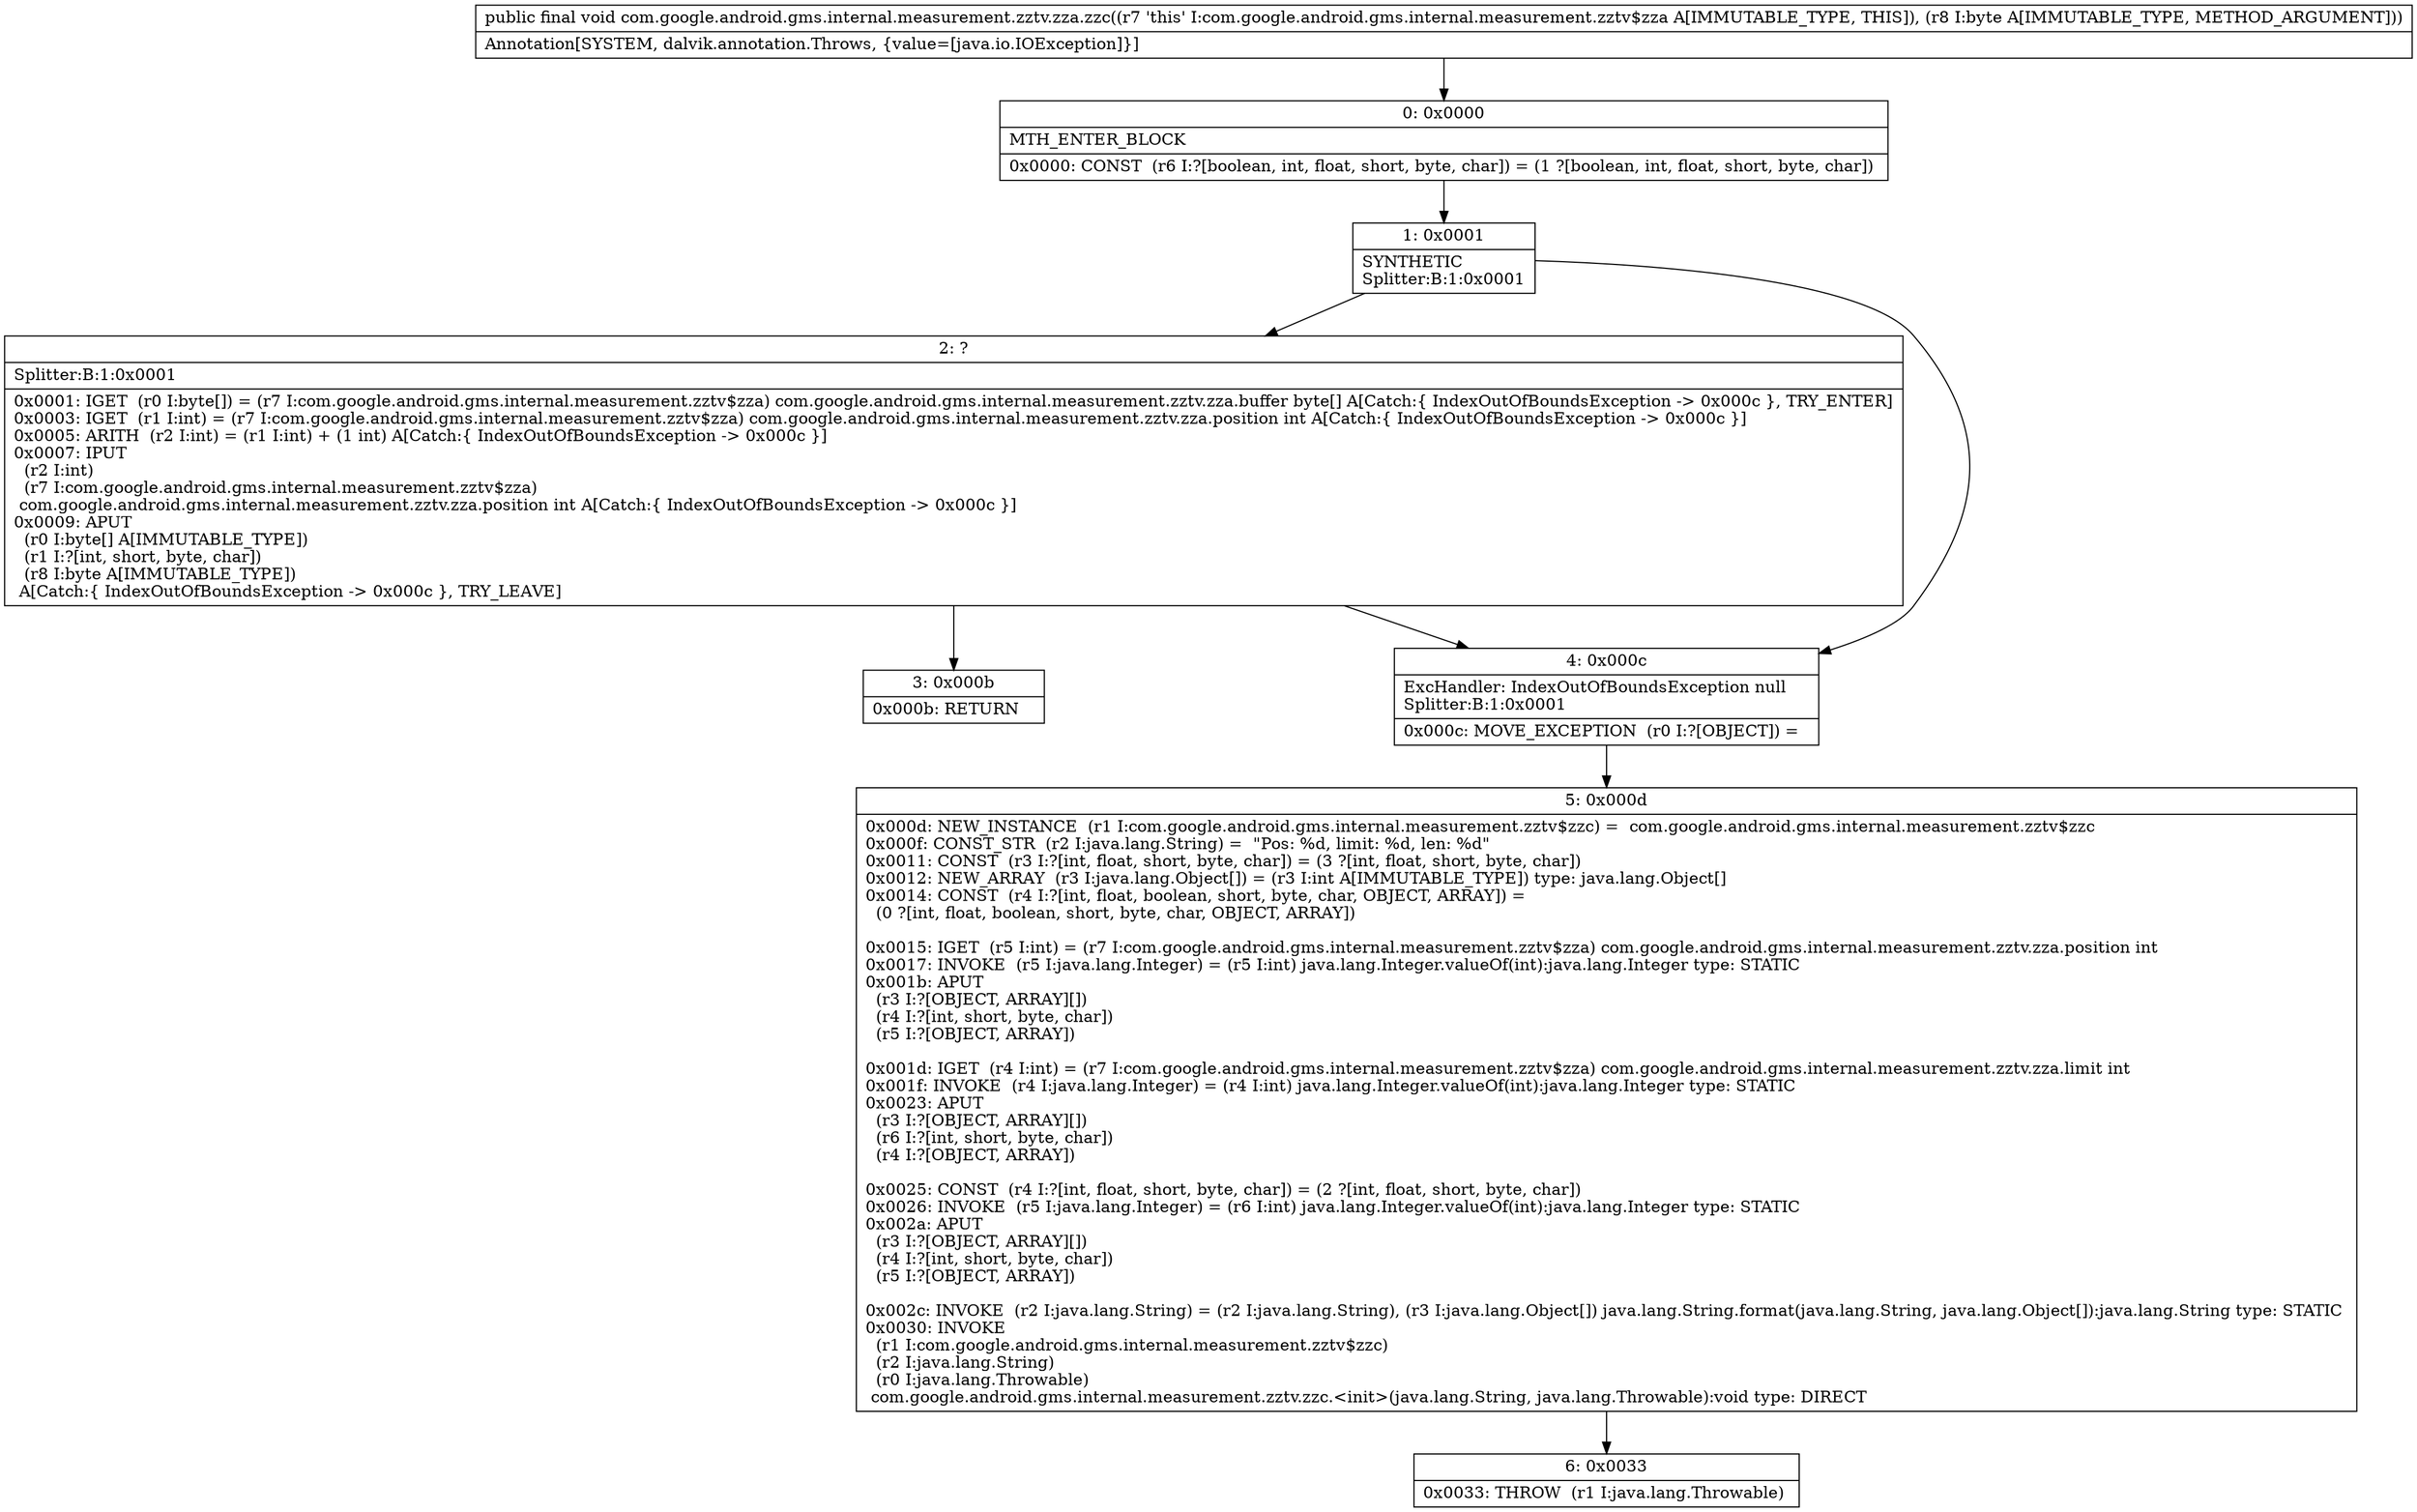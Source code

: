digraph "CFG forcom.google.android.gms.internal.measurement.zztv.zza.zzc(B)V" {
Node_0 [shape=record,label="{0\:\ 0x0000|MTH_ENTER_BLOCK\l|0x0000: CONST  (r6 I:?[boolean, int, float, short, byte, char]) = (1 ?[boolean, int, float, short, byte, char]) \l}"];
Node_1 [shape=record,label="{1\:\ 0x0001|SYNTHETIC\lSplitter:B:1:0x0001\l}"];
Node_2 [shape=record,label="{2\:\ ?|Splitter:B:1:0x0001\l|0x0001: IGET  (r0 I:byte[]) = (r7 I:com.google.android.gms.internal.measurement.zztv$zza) com.google.android.gms.internal.measurement.zztv.zza.buffer byte[] A[Catch:\{ IndexOutOfBoundsException \-\> 0x000c \}, TRY_ENTER]\l0x0003: IGET  (r1 I:int) = (r7 I:com.google.android.gms.internal.measurement.zztv$zza) com.google.android.gms.internal.measurement.zztv.zza.position int A[Catch:\{ IndexOutOfBoundsException \-\> 0x000c \}]\l0x0005: ARITH  (r2 I:int) = (r1 I:int) + (1 int) A[Catch:\{ IndexOutOfBoundsException \-\> 0x000c \}]\l0x0007: IPUT  \l  (r2 I:int)\l  (r7 I:com.google.android.gms.internal.measurement.zztv$zza)\l com.google.android.gms.internal.measurement.zztv.zza.position int A[Catch:\{ IndexOutOfBoundsException \-\> 0x000c \}]\l0x0009: APUT  \l  (r0 I:byte[] A[IMMUTABLE_TYPE])\l  (r1 I:?[int, short, byte, char])\l  (r8 I:byte A[IMMUTABLE_TYPE])\l A[Catch:\{ IndexOutOfBoundsException \-\> 0x000c \}, TRY_LEAVE]\l}"];
Node_3 [shape=record,label="{3\:\ 0x000b|0x000b: RETURN   \l}"];
Node_4 [shape=record,label="{4\:\ 0x000c|ExcHandler: IndexOutOfBoundsException null\lSplitter:B:1:0x0001\l|0x000c: MOVE_EXCEPTION  (r0 I:?[OBJECT]) =  \l}"];
Node_5 [shape=record,label="{5\:\ 0x000d|0x000d: NEW_INSTANCE  (r1 I:com.google.android.gms.internal.measurement.zztv$zzc) =  com.google.android.gms.internal.measurement.zztv$zzc \l0x000f: CONST_STR  (r2 I:java.lang.String) =  \"Pos: %d, limit: %d, len: %d\" \l0x0011: CONST  (r3 I:?[int, float, short, byte, char]) = (3 ?[int, float, short, byte, char]) \l0x0012: NEW_ARRAY  (r3 I:java.lang.Object[]) = (r3 I:int A[IMMUTABLE_TYPE]) type: java.lang.Object[] \l0x0014: CONST  (r4 I:?[int, float, boolean, short, byte, char, OBJECT, ARRAY]) = \l  (0 ?[int, float, boolean, short, byte, char, OBJECT, ARRAY])\l \l0x0015: IGET  (r5 I:int) = (r7 I:com.google.android.gms.internal.measurement.zztv$zza) com.google.android.gms.internal.measurement.zztv.zza.position int \l0x0017: INVOKE  (r5 I:java.lang.Integer) = (r5 I:int) java.lang.Integer.valueOf(int):java.lang.Integer type: STATIC \l0x001b: APUT  \l  (r3 I:?[OBJECT, ARRAY][])\l  (r4 I:?[int, short, byte, char])\l  (r5 I:?[OBJECT, ARRAY])\l \l0x001d: IGET  (r4 I:int) = (r7 I:com.google.android.gms.internal.measurement.zztv$zza) com.google.android.gms.internal.measurement.zztv.zza.limit int \l0x001f: INVOKE  (r4 I:java.lang.Integer) = (r4 I:int) java.lang.Integer.valueOf(int):java.lang.Integer type: STATIC \l0x0023: APUT  \l  (r3 I:?[OBJECT, ARRAY][])\l  (r6 I:?[int, short, byte, char])\l  (r4 I:?[OBJECT, ARRAY])\l \l0x0025: CONST  (r4 I:?[int, float, short, byte, char]) = (2 ?[int, float, short, byte, char]) \l0x0026: INVOKE  (r5 I:java.lang.Integer) = (r6 I:int) java.lang.Integer.valueOf(int):java.lang.Integer type: STATIC \l0x002a: APUT  \l  (r3 I:?[OBJECT, ARRAY][])\l  (r4 I:?[int, short, byte, char])\l  (r5 I:?[OBJECT, ARRAY])\l \l0x002c: INVOKE  (r2 I:java.lang.String) = (r2 I:java.lang.String), (r3 I:java.lang.Object[]) java.lang.String.format(java.lang.String, java.lang.Object[]):java.lang.String type: STATIC \l0x0030: INVOKE  \l  (r1 I:com.google.android.gms.internal.measurement.zztv$zzc)\l  (r2 I:java.lang.String)\l  (r0 I:java.lang.Throwable)\l com.google.android.gms.internal.measurement.zztv.zzc.\<init\>(java.lang.String, java.lang.Throwable):void type: DIRECT \l}"];
Node_6 [shape=record,label="{6\:\ 0x0033|0x0033: THROW  (r1 I:java.lang.Throwable) \l}"];
MethodNode[shape=record,label="{public final void com.google.android.gms.internal.measurement.zztv.zza.zzc((r7 'this' I:com.google.android.gms.internal.measurement.zztv$zza A[IMMUTABLE_TYPE, THIS]), (r8 I:byte A[IMMUTABLE_TYPE, METHOD_ARGUMENT]))  | Annotation[SYSTEM, dalvik.annotation.Throws, \{value=[java.io.IOException]\}]\l}"];
MethodNode -> Node_0;
Node_0 -> Node_1;
Node_1 -> Node_2;
Node_1 -> Node_4;
Node_2 -> Node_3;
Node_2 -> Node_4;
Node_4 -> Node_5;
Node_5 -> Node_6;
}

